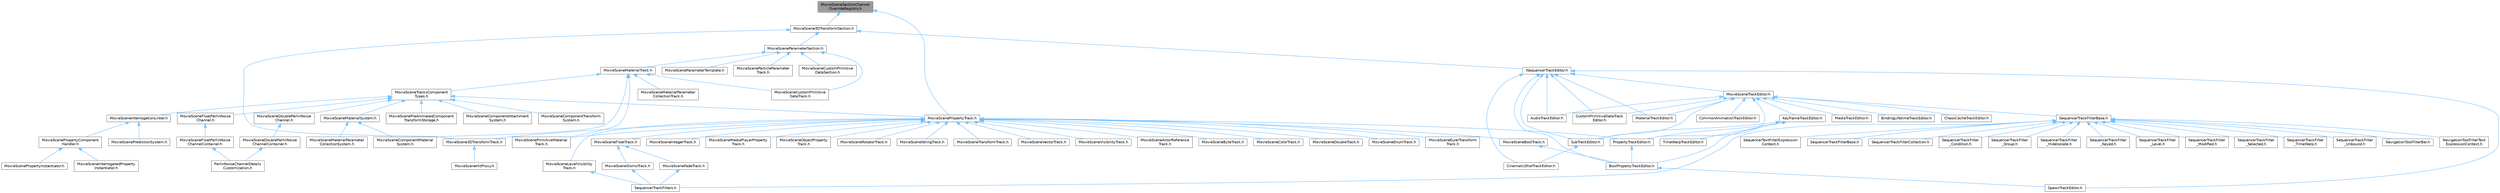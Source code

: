 digraph "MovieSceneSectionChannelOverrideRegistry.h"
{
 // INTERACTIVE_SVG=YES
 // LATEX_PDF_SIZE
  bgcolor="transparent";
  edge [fontname=Helvetica,fontsize=10,labelfontname=Helvetica,labelfontsize=10];
  node [fontname=Helvetica,fontsize=10,shape=box,height=0.2,width=0.4];
  Node1 [id="Node000001",label="MovieSceneSectionChannel\lOverrideRegistry.h",height=0.2,width=0.4,color="gray40", fillcolor="grey60", style="filled", fontcolor="black",tooltip=" "];
  Node1 -> Node2 [id="edge1_Node000001_Node000002",dir="back",color="steelblue1",style="solid",tooltip=" "];
  Node2 [id="Node000002",label="MovieScene3DTransformSection.h",height=0.2,width=0.4,color="grey40", fillcolor="white", style="filled",URL="$de/dab/MovieScene3DTransformSection_8h.html",tooltip=" "];
  Node2 -> Node3 [id="edge2_Node000002_Node000003",dir="back",color="steelblue1",style="solid",tooltip=" "];
  Node3 [id="Node000003",label="ISequencerTrackEditor.h",height=0.2,width=0.4,color="grey40", fillcolor="white", style="filled",URL="$df/dca/ISequencerTrackEditor_8h.html",tooltip=" "];
  Node3 -> Node4 [id="edge3_Node000003_Node000004",dir="back",color="steelblue1",style="solid",tooltip=" "];
  Node4 [id="Node000004",label="AudioTrackEditor.h",height=0.2,width=0.4,color="grey40", fillcolor="white", style="filled",URL="$dd/d96/AudioTrackEditor_8h.html",tooltip=" "];
  Node3 -> Node5 [id="edge4_Node000003_Node000005",dir="back",color="steelblue1",style="solid",tooltip=" "];
  Node5 [id="Node000005",label="BoolPropertyTrackEditor.h",height=0.2,width=0.4,color="grey40", fillcolor="white", style="filled",URL="$db/d07/BoolPropertyTrackEditor_8h.html",tooltip=" "];
  Node5 -> Node6 [id="edge5_Node000005_Node000006",dir="back",color="steelblue1",style="solid",tooltip=" "];
  Node6 [id="Node000006",label="SpawnTrackEditor.h",height=0.2,width=0.4,color="grey40", fillcolor="white", style="filled",URL="$d5/dac/SpawnTrackEditor_8h.html",tooltip=" "];
  Node3 -> Node7 [id="edge6_Node000003_Node000007",dir="back",color="steelblue1",style="solid",tooltip=" "];
  Node7 [id="Node000007",label="CinematicShotTrackEditor.h",height=0.2,width=0.4,color="grey40", fillcolor="white", style="filled",URL="$d3/d0c/CinematicShotTrackEditor_8h.html",tooltip=" "];
  Node3 -> Node8 [id="edge7_Node000003_Node000008",dir="back",color="steelblue1",style="solid",tooltip=" "];
  Node8 [id="Node000008",label="CustomPrimitiveDataTrack\lEditor.h",height=0.2,width=0.4,color="grey40", fillcolor="white", style="filled",URL="$dc/d8f/CustomPrimitiveDataTrackEditor_8h.html",tooltip=" "];
  Node3 -> Node9 [id="edge8_Node000003_Node000009",dir="back",color="steelblue1",style="solid",tooltip=" "];
  Node9 [id="Node000009",label="MaterialTrackEditor.h",height=0.2,width=0.4,color="grey40", fillcolor="white", style="filled",URL="$d1/d9f/MaterialTrackEditor_8h.html",tooltip=" "];
  Node3 -> Node10 [id="edge9_Node000003_Node000010",dir="back",color="steelblue1",style="solid",tooltip=" "];
  Node10 [id="Node000010",label="MovieSceneTrackEditor.h",height=0.2,width=0.4,color="grey40", fillcolor="white", style="filled",URL="$db/d6c/MovieSceneTrackEditor_8h.html",tooltip=" "];
  Node10 -> Node4 [id="edge10_Node000010_Node000004",dir="back",color="steelblue1",style="solid",tooltip=" "];
  Node10 -> Node11 [id="edge11_Node000010_Node000011",dir="back",color="steelblue1",style="solid",tooltip=" "];
  Node11 [id="Node000011",label="BindingLifetimeTrackEditor.h",height=0.2,width=0.4,color="grey40", fillcolor="white", style="filled",URL="$db/d3c/BindingLifetimeTrackEditor_8h.html",tooltip=" "];
  Node10 -> Node12 [id="edge12_Node000010_Node000012",dir="back",color="steelblue1",style="solid",tooltip=" "];
  Node12 [id="Node000012",label="ChaosCacheTrackEditor.h",height=0.2,width=0.4,color="grey40", fillcolor="white", style="filled",URL="$db/d36/ChaosCacheTrackEditor_8h.html",tooltip=" "];
  Node10 -> Node13 [id="edge13_Node000010_Node000013",dir="back",color="steelblue1",style="solid",tooltip=" "];
  Node13 [id="Node000013",label="CommonAnimationTrackEditor.h",height=0.2,width=0.4,color="grey40", fillcolor="white", style="filled",URL="$d9/d6e/CommonAnimationTrackEditor_8h.html",tooltip=" "];
  Node10 -> Node8 [id="edge14_Node000010_Node000008",dir="back",color="steelblue1",style="solid",tooltip=" "];
  Node10 -> Node14 [id="edge15_Node000010_Node000014",dir="back",color="steelblue1",style="solid",tooltip=" "];
  Node14 [id="Node000014",label="KeyframeTrackEditor.h",height=0.2,width=0.4,color="grey40", fillcolor="white", style="filled",URL="$dd/d47/KeyframeTrackEditor_8h.html",tooltip=" "];
  Node14 -> Node5 [id="edge16_Node000014_Node000005",dir="back",color="steelblue1",style="solid",tooltip=" "];
  Node14 -> Node15 [id="edge17_Node000014_Node000015",dir="back",color="steelblue1",style="solid",tooltip=" "];
  Node15 [id="Node000015",label="PropertyTrackEditor.h",height=0.2,width=0.4,color="grey40", fillcolor="white", style="filled",URL="$da/d9a/PropertyTrackEditor_8h.html",tooltip=" "];
  Node15 -> Node5 [id="edge18_Node000015_Node000005",dir="back",color="steelblue1",style="solid",tooltip=" "];
  Node14 -> Node16 [id="edge19_Node000014_Node000016",dir="back",color="steelblue1",style="solid",tooltip=" "];
  Node16 [id="Node000016",label="SubTrackEditor.h",height=0.2,width=0.4,color="grey40", fillcolor="white", style="filled",URL="$d8/d5b/SubTrackEditor_8h.html",tooltip=" "];
  Node16 -> Node7 [id="edge20_Node000016_Node000007",dir="back",color="steelblue1",style="solid",tooltip=" "];
  Node14 -> Node17 [id="edge21_Node000014_Node000017",dir="back",color="steelblue1",style="solid",tooltip=" "];
  Node17 [id="Node000017",label="TimeWarpTrackEditor.h",height=0.2,width=0.4,color="grey40", fillcolor="white", style="filled",URL="$dc/d2e/TimeWarpTrackEditor_8h.html",tooltip=" "];
  Node10 -> Node9 [id="edge22_Node000010_Node000009",dir="back",color="steelblue1",style="solid",tooltip=" "];
  Node10 -> Node18 [id="edge23_Node000010_Node000018",dir="back",color="steelblue1",style="solid",tooltip=" "];
  Node18 [id="Node000018",label="MediaTrackEditor.h",height=0.2,width=0.4,color="grey40", fillcolor="white", style="filled",URL="$d0/d41/MediaTrackEditor_8h.html",tooltip=" "];
  Node10 -> Node15 [id="edge24_Node000010_Node000015",dir="back",color="steelblue1",style="solid",tooltip=" "];
  Node10 -> Node19 [id="edge25_Node000010_Node000019",dir="back",color="steelblue1",style="solid",tooltip=" "];
  Node19 [id="Node000019",label="SequencerTrackFilterBase.h",height=0.2,width=0.4,color="grey40", fillcolor="white", style="filled",URL="$d8/def/Filters_2SequencerTrackFilterBase_8h.html",tooltip=" "];
  Node19 -> Node20 [id="edge26_Node000019_Node000020",dir="back",color="steelblue1",style="solid",tooltip=" "];
  Node20 [id="Node000020",label="NavigationToolFilterBar.h",height=0.2,width=0.4,color="grey40", fillcolor="white", style="filled",URL="$df/d14/NavigationToolFilterBar_8h.html",tooltip=" "];
  Node19 -> Node21 [id="edge27_Node000019_Node000021",dir="back",color="steelblue1",style="solid",tooltip=" "];
  Node21 [id="Node000021",label="NavigationToolFilterText\lExpressionContext.h",height=0.2,width=0.4,color="grey40", fillcolor="white", style="filled",URL="$d8/dd2/NavigationToolFilterTextExpressionContext_8h.html",tooltip=" "];
  Node19 -> Node22 [id="edge28_Node000019_Node000022",dir="back",color="steelblue1",style="solid",tooltip=" "];
  Node22 [id="Node000022",label="SequencerTextFilterExpression\lContext.h",height=0.2,width=0.4,color="grey40", fillcolor="white", style="filled",URL="$d0/d9f/SequencerTextFilterExpressionContext_8h.html",tooltip=" "];
  Node19 -> Node23 [id="edge29_Node000019_Node000023",dir="back",color="steelblue1",style="solid",tooltip=" "];
  Node23 [id="Node000023",label="SequencerTrackFilterBase.h",height=0.2,width=0.4,color="grey40", fillcolor="white", style="filled",URL="$d8/d4d/SequencerTrackFilterBase_8h.html",tooltip=" "];
  Node19 -> Node24 [id="edge30_Node000019_Node000024",dir="back",color="steelblue1",style="solid",tooltip=" "];
  Node24 [id="Node000024",label="SequencerTrackFilterCollection.h",height=0.2,width=0.4,color="grey40", fillcolor="white", style="filled",URL="$d8/de2/SequencerTrackFilterCollection_8h.html",tooltip=" "];
  Node19 -> Node25 [id="edge31_Node000019_Node000025",dir="back",color="steelblue1",style="solid",tooltip=" "];
  Node25 [id="Node000025",label="SequencerTrackFilter\l_Condition.h",height=0.2,width=0.4,color="grey40", fillcolor="white", style="filled",URL="$df/d17/SequencerTrackFilter__Condition_8h.html",tooltip=" "];
  Node19 -> Node26 [id="edge32_Node000019_Node000026",dir="back",color="steelblue1",style="solid",tooltip=" "];
  Node26 [id="Node000026",label="SequencerTrackFilter\l_Group.h",height=0.2,width=0.4,color="grey40", fillcolor="white", style="filled",URL="$da/dea/SequencerTrackFilter__Group_8h.html",tooltip=" "];
  Node19 -> Node27 [id="edge33_Node000019_Node000027",dir="back",color="steelblue1",style="solid",tooltip=" "];
  Node27 [id="Node000027",label="SequencerTrackFilter\l_HideIsolate.h",height=0.2,width=0.4,color="grey40", fillcolor="white", style="filled",URL="$d3/d55/SequencerTrackFilter__HideIsolate_8h.html",tooltip=" "];
  Node19 -> Node28 [id="edge34_Node000019_Node000028",dir="back",color="steelblue1",style="solid",tooltip=" "];
  Node28 [id="Node000028",label="SequencerTrackFilter\l_Keyed.h",height=0.2,width=0.4,color="grey40", fillcolor="white", style="filled",URL="$d4/d2d/SequencerTrackFilter__Keyed_8h.html",tooltip=" "];
  Node19 -> Node29 [id="edge35_Node000019_Node000029",dir="back",color="steelblue1",style="solid",tooltip=" "];
  Node29 [id="Node000029",label="SequencerTrackFilter\l_Level.h",height=0.2,width=0.4,color="grey40", fillcolor="white", style="filled",URL="$d2/d6c/SequencerTrackFilter__Level_8h.html",tooltip=" "];
  Node19 -> Node30 [id="edge36_Node000019_Node000030",dir="back",color="steelblue1",style="solid",tooltip=" "];
  Node30 [id="Node000030",label="SequencerTrackFilter\l_Modified.h",height=0.2,width=0.4,color="grey40", fillcolor="white", style="filled",URL="$d0/dd9/SequencerTrackFilter__Modified_8h.html",tooltip=" "];
  Node19 -> Node31 [id="edge37_Node000019_Node000031",dir="back",color="steelblue1",style="solid",tooltip=" "];
  Node31 [id="Node000031",label="SequencerTrackFilter\l_Selected.h",height=0.2,width=0.4,color="grey40", fillcolor="white", style="filled",URL="$dc/d54/SequencerTrackFilter__Selected_8h.html",tooltip=" "];
  Node19 -> Node32 [id="edge38_Node000019_Node000032",dir="back",color="steelblue1",style="solid",tooltip=" "];
  Node32 [id="Node000032",label="SequencerTrackFilter\l_TimeWarp.h",height=0.2,width=0.4,color="grey40", fillcolor="white", style="filled",URL="$d6/dd0/SequencerTrackFilter__TimeWarp_8h.html",tooltip=" "];
  Node19 -> Node33 [id="edge39_Node000019_Node000033",dir="back",color="steelblue1",style="solid",tooltip=" "];
  Node33 [id="Node000033",label="SequencerTrackFilter\l_Unbound.h",height=0.2,width=0.4,color="grey40", fillcolor="white", style="filled",URL="$d0/dd1/SequencerTrackFilter__Unbound_8h.html",tooltip=" "];
  Node19 -> Node34 [id="edge40_Node000019_Node000034",dir="back",color="steelblue1",style="solid",tooltip=" "];
  Node34 [id="Node000034",label="SequencerTrackFilters.h",height=0.2,width=0.4,color="grey40", fillcolor="white", style="filled",URL="$df/d72/SequencerTrackFilters_8h.html",tooltip=" "];
  Node10 -> Node16 [id="edge41_Node000010_Node000016",dir="back",color="steelblue1",style="solid",tooltip=" "];
  Node3 -> Node6 [id="edge42_Node000003_Node000006",dir="back",color="steelblue1",style="solid",tooltip=" "];
  Node3 -> Node16 [id="edge43_Node000003_Node000016",dir="back",color="steelblue1",style="solid",tooltip=" "];
  Node2 -> Node35 [id="edge44_Node000002_Node000035",dir="back",color="steelblue1",style="solid",tooltip=" "];
  Node35 [id="Node000035",label="MovieScene3DTransformTrack.h",height=0.2,width=0.4,color="grey40", fillcolor="white", style="filled",URL="$d9/d06/MovieScene3DTransformTrack_8h.html",tooltip=" "];
  Node35 -> Node36 [id="edge45_Node000035_Node000036",dir="back",color="steelblue1",style="solid",tooltip=" "];
  Node36 [id="Node000036",label="MovieSceneHitProxy.h",height=0.2,width=0.4,color="grey40", fillcolor="white", style="filled",URL="$d0/d01/MovieSceneHitProxy_8h.html",tooltip=" "];
  Node2 -> Node37 [id="edge46_Node000002_Node000037",dir="back",color="steelblue1",style="solid",tooltip=" "];
  Node37 [id="Node000037",label="MovieSceneParameterSection.h",height=0.2,width=0.4,color="grey40", fillcolor="white", style="filled",URL="$de/d65/MovieSceneParameterSection_8h.html",tooltip=" "];
  Node37 -> Node38 [id="edge47_Node000037_Node000038",dir="back",color="steelblue1",style="solid",tooltip=" "];
  Node38 [id="Node000038",label="MovieSceneCustomPrimitive\lDataSection.h",height=0.2,width=0.4,color="grey40", fillcolor="white", style="filled",URL="$d2/d78/MovieSceneCustomPrimitiveDataSection_8h.html",tooltip=" "];
  Node37 -> Node39 [id="edge48_Node000037_Node000039",dir="back",color="steelblue1",style="solid",tooltip=" "];
  Node39 [id="Node000039",label="MovieSceneCustomPrimitive\lDataTrack.h",height=0.2,width=0.4,color="grey40", fillcolor="white", style="filled",URL="$db/d39/MovieSceneCustomPrimitiveDataTrack_8h.html",tooltip=" "];
  Node37 -> Node40 [id="edge49_Node000037_Node000040",dir="back",color="steelblue1",style="solid",tooltip=" "];
  Node40 [id="Node000040",label="MovieSceneMaterialTrack.h",height=0.2,width=0.4,color="grey40", fillcolor="white", style="filled",URL="$d8/d92/MovieSceneMaterialTrack_8h.html",tooltip=" "];
  Node40 -> Node41 [id="edge50_Node000040_Node000041",dir="back",color="steelblue1",style="solid",tooltip=" "];
  Node41 [id="Node000041",label="MovieSceneComponentMaterial\lSystem.h",height=0.2,width=0.4,color="grey40", fillcolor="white", style="filled",URL="$d7/d7c/MovieSceneComponentMaterialSystem_8h.html",tooltip=" "];
  Node40 -> Node39 [id="edge51_Node000040_Node000039",dir="back",color="steelblue1",style="solid",tooltip=" "];
  Node40 -> Node42 [id="edge52_Node000040_Node000042",dir="back",color="steelblue1",style="solid",tooltip=" "];
  Node42 [id="Node000042",label="MovieSceneMaterialParameter\lCollectionTrack.h",height=0.2,width=0.4,color="grey40", fillcolor="white", style="filled",URL="$d7/dc8/MovieSceneMaterialParameterCollectionTrack_8h.html",tooltip=" "];
  Node40 -> Node43 [id="edge53_Node000040_Node000043",dir="back",color="steelblue1",style="solid",tooltip=" "];
  Node43 [id="Node000043",label="MovieScenePrimitiveMaterial\lTrack.h",height=0.2,width=0.4,color="grey40", fillcolor="white", style="filled",URL="$dc/dc4/MovieScenePrimitiveMaterialTrack_8h.html",tooltip=" "];
  Node40 -> Node44 [id="edge54_Node000040_Node000044",dir="back",color="steelblue1",style="solid",tooltip=" "];
  Node44 [id="Node000044",label="MovieSceneTracksComponent\lTypes.h",height=0.2,width=0.4,color="grey40", fillcolor="white", style="filled",URL="$d5/d6a/MovieSceneTracksComponentTypes_8h.html",tooltip=" "];
  Node44 -> Node45 [id="edge55_Node000044_Node000045",dir="back",color="steelblue1",style="solid",tooltip=" "];
  Node45 [id="Node000045",label="MovieSceneComponentAttachment\lSystem.h",height=0.2,width=0.4,color="grey40", fillcolor="white", style="filled",URL="$d9/db3/MovieSceneComponentAttachmentSystem_8h.html",tooltip=" "];
  Node44 -> Node46 [id="edge56_Node000044_Node000046",dir="back",color="steelblue1",style="solid",tooltip=" "];
  Node46 [id="Node000046",label="MovieSceneComponentTransform\lSystem.h",height=0.2,width=0.4,color="grey40", fillcolor="white", style="filled",URL="$d1/d3e/MovieSceneComponentTransformSystem_8h.html",tooltip=" "];
  Node44 -> Node47 [id="edge57_Node000044_Node000047",dir="back",color="steelblue1",style="solid",tooltip=" "];
  Node47 [id="Node000047",label="MovieSceneDoublePerlinNoise\lChannel.h",height=0.2,width=0.4,color="grey40", fillcolor="white", style="filled",URL="$d9/d50/MovieSceneDoublePerlinNoiseChannel_8h.html",tooltip=" "];
  Node47 -> Node48 [id="edge58_Node000047_Node000048",dir="back",color="steelblue1",style="solid",tooltip=" "];
  Node48 [id="Node000048",label="MovieSceneDoublePerlinNoise\lChannelContainer.h",height=0.2,width=0.4,color="grey40", fillcolor="white", style="filled",URL="$de/dae/MovieSceneDoublePerlinNoiseChannelContainer_8h.html",tooltip=" "];
  Node48 -> Node49 [id="edge59_Node000048_Node000049",dir="back",color="steelblue1",style="solid",tooltip=" "];
  Node49 [id="Node000049",label="PerlinNoiseChannelDetails\lCustomization.h",height=0.2,width=0.4,color="grey40", fillcolor="white", style="filled",URL="$d6/df3/PerlinNoiseChannelDetailsCustomization_8h.html",tooltip=" "];
  Node44 -> Node50 [id="edge60_Node000044_Node000050",dir="back",color="steelblue1",style="solid",tooltip=" "];
  Node50 [id="Node000050",label="MovieSceneFloatPerlinNoise\lChannel.h",height=0.2,width=0.4,color="grey40", fillcolor="white", style="filled",URL="$d2/d9d/MovieSceneFloatPerlinNoiseChannel_8h.html",tooltip=" "];
  Node50 -> Node51 [id="edge61_Node000050_Node000051",dir="back",color="steelblue1",style="solid",tooltip=" "];
  Node51 [id="Node000051",label="MovieSceneFloatPerlinNoise\lChannelContainer.h",height=0.2,width=0.4,color="grey40", fillcolor="white", style="filled",URL="$d6/dcb/MovieSceneFloatPerlinNoiseChannelContainer_8h.html",tooltip=" "];
  Node51 -> Node49 [id="edge62_Node000051_Node000049",dir="back",color="steelblue1",style="solid",tooltip=" "];
  Node44 -> Node52 [id="edge63_Node000044_Node000052",dir="back",color="steelblue1",style="solid",tooltip=" "];
  Node52 [id="Node000052",label="MovieSceneInterrogationLinker.h",height=0.2,width=0.4,color="grey40", fillcolor="white", style="filled",URL="$d9/d6a/MovieSceneInterrogationLinker_8h.html",tooltip=" "];
  Node52 -> Node53 [id="edge64_Node000052_Node000053",dir="back",color="steelblue1",style="solid",tooltip=" "];
  Node53 [id="Node000053",label="MovieScenePredictionSystem.h",height=0.2,width=0.4,color="grey40", fillcolor="white", style="filled",URL="$dc/d7f/MovieScenePredictionSystem_8h.html",tooltip=" "];
  Node52 -> Node54 [id="edge65_Node000052_Node000054",dir="back",color="steelblue1",style="solid",tooltip=" "];
  Node54 [id="Node000054",label="MovieScenePropertyComponent\lHandler.h",height=0.2,width=0.4,color="grey40", fillcolor="white", style="filled",URL="$d1/d1c/MovieScenePropertyComponentHandler_8h.html",tooltip=" "];
  Node54 -> Node55 [id="edge66_Node000054_Node000055",dir="back",color="steelblue1",style="solid",tooltip=" "];
  Node55 [id="Node000055",label="MovieSceneInterrogatedProperty\lInstantiator.h",height=0.2,width=0.4,color="grey40", fillcolor="white", style="filled",URL="$df/d43/MovieSceneInterrogatedPropertyInstantiator_8h.html",tooltip=" "];
  Node54 -> Node56 [id="edge67_Node000054_Node000056",dir="back",color="steelblue1",style="solid",tooltip=" "];
  Node56 [id="Node000056",label="MovieScenePropertyInstantiator.h",height=0.2,width=0.4,color="grey40", fillcolor="white", style="filled",URL="$d2/ddc/MovieScenePropertyInstantiator_8h.html",tooltip=" "];
  Node44 -> Node57 [id="edge68_Node000044_Node000057",dir="back",color="steelblue1",style="solid",tooltip=" "];
  Node57 [id="Node000057",label="MovieSceneMaterialSystem.h",height=0.2,width=0.4,color="grey40", fillcolor="white", style="filled",URL="$d2/d2f/MovieSceneMaterialSystem_8h.html",tooltip=" "];
  Node57 -> Node41 [id="edge69_Node000057_Node000041",dir="back",color="steelblue1",style="solid",tooltip=" "];
  Node57 -> Node58 [id="edge70_Node000057_Node000058",dir="back",color="steelblue1",style="solid",tooltip=" "];
  Node58 [id="Node000058",label="MovieSceneMaterialParameter\lCollectionSystem.h",height=0.2,width=0.4,color="grey40", fillcolor="white", style="filled",URL="$d4/d18/MovieSceneMaterialParameterCollectionSystem_8h.html",tooltip=" "];
  Node44 -> Node59 [id="edge71_Node000044_Node000059",dir="back",color="steelblue1",style="solid",tooltip=" "];
  Node59 [id="Node000059",label="MovieScenePreAnimatedComponent\lTransformStorage.h",height=0.2,width=0.4,color="grey40", fillcolor="white", style="filled",URL="$d9/d84/MovieScenePreAnimatedComponentTransformStorage_8h.html",tooltip=" "];
  Node44 -> Node60 [id="edge72_Node000044_Node000060",dir="back",color="steelblue1",style="solid",tooltip=" "];
  Node60 [id="Node000060",label="MovieScenePropertyTrack.h",height=0.2,width=0.4,color="grey40", fillcolor="white", style="filled",URL="$da/d0c/MovieScenePropertyTrack_8h.html",tooltip=" "];
  Node60 -> Node35 [id="edge73_Node000060_Node000035",dir="back",color="steelblue1",style="solid",tooltip=" "];
  Node60 -> Node61 [id="edge74_Node000060_Node000061",dir="back",color="steelblue1",style="solid",tooltip=" "];
  Node61 [id="Node000061",label="MovieSceneActorReference\lTrack.h",height=0.2,width=0.4,color="grey40", fillcolor="white", style="filled",URL="$d9/d9b/MovieSceneActorReferenceTrack_8h.html",tooltip=" "];
  Node60 -> Node62 [id="edge75_Node000060_Node000062",dir="back",color="steelblue1",style="solid",tooltip=" "];
  Node62 [id="Node000062",label="MovieSceneBoolTrack.h",height=0.2,width=0.4,color="grey40", fillcolor="white", style="filled",URL="$d7/ddf/MovieSceneBoolTrack_8h.html",tooltip=" "];
  Node62 -> Node5 [id="edge76_Node000062_Node000005",dir="back",color="steelblue1",style="solid",tooltip=" "];
  Node60 -> Node63 [id="edge77_Node000060_Node000063",dir="back",color="steelblue1",style="solid",tooltip=" "];
  Node63 [id="Node000063",label="MovieSceneByteTrack.h",height=0.2,width=0.4,color="grey40", fillcolor="white", style="filled",URL="$dc/d79/MovieSceneByteTrack_8h.html",tooltip=" "];
  Node60 -> Node64 [id="edge78_Node000060_Node000064",dir="back",color="steelblue1",style="solid",tooltip=" "];
  Node64 [id="Node000064",label="MovieSceneColorTrack.h",height=0.2,width=0.4,color="grey40", fillcolor="white", style="filled",URL="$d8/df9/MovieSceneColorTrack_8h.html",tooltip=" "];
  Node60 -> Node65 [id="edge79_Node000060_Node000065",dir="back",color="steelblue1",style="solid",tooltip=" "];
  Node65 [id="Node000065",label="MovieSceneDoubleTrack.h",height=0.2,width=0.4,color="grey40", fillcolor="white", style="filled",URL="$de/d31/MovieSceneDoubleTrack_8h.html",tooltip=" "];
  Node60 -> Node66 [id="edge80_Node000060_Node000066",dir="back",color="steelblue1",style="solid",tooltip=" "];
  Node66 [id="Node000066",label="MovieSceneEnumTrack.h",height=0.2,width=0.4,color="grey40", fillcolor="white", style="filled",URL="$d6/d95/MovieSceneEnumTrack_8h.html",tooltip=" "];
  Node60 -> Node67 [id="edge81_Node000060_Node000067",dir="back",color="steelblue1",style="solid",tooltip=" "];
  Node67 [id="Node000067",label="MovieSceneEulerTransform\lTrack.h",height=0.2,width=0.4,color="grey40", fillcolor="white", style="filled",URL="$d7/d3a/MovieSceneEulerTransformTrack_8h.html",tooltip=" "];
  Node60 -> Node68 [id="edge82_Node000060_Node000068",dir="back",color="steelblue1",style="solid",tooltip=" "];
  Node68 [id="Node000068",label="MovieSceneFloatTrack.h",height=0.2,width=0.4,color="grey40", fillcolor="white", style="filled",URL="$dc/d88/MovieSceneFloatTrack_8h.html",tooltip=" "];
  Node68 -> Node69 [id="edge83_Node000068_Node000069",dir="back",color="steelblue1",style="solid",tooltip=" "];
  Node69 [id="Node000069",label="MovieSceneFadeTrack.h",height=0.2,width=0.4,color="grey40", fillcolor="white", style="filled",URL="$d3/dd6/MovieSceneFadeTrack_8h.html",tooltip=" "];
  Node69 -> Node34 [id="edge84_Node000069_Node000034",dir="back",color="steelblue1",style="solid",tooltip=" "];
  Node68 -> Node70 [id="edge85_Node000068_Node000070",dir="back",color="steelblue1",style="solid",tooltip=" "];
  Node70 [id="Node000070",label="MovieSceneSlomoTrack.h",height=0.2,width=0.4,color="grey40", fillcolor="white", style="filled",URL="$d3/d88/MovieSceneSlomoTrack_8h.html",tooltip=" "];
  Node70 -> Node34 [id="edge86_Node000070_Node000034",dir="back",color="steelblue1",style="solid",tooltip=" "];
  Node60 -> Node71 [id="edge87_Node000060_Node000071",dir="back",color="steelblue1",style="solid",tooltip=" "];
  Node71 [id="Node000071",label="MovieSceneIntegerTrack.h",height=0.2,width=0.4,color="grey40", fillcolor="white", style="filled",URL="$d9/d1a/MovieSceneIntegerTrack_8h.html",tooltip=" "];
  Node60 -> Node72 [id="edge88_Node000060_Node000072",dir="back",color="steelblue1",style="solid",tooltip=" "];
  Node72 [id="Node000072",label="MovieSceneLevelVisibility\lTrack.h",height=0.2,width=0.4,color="grey40", fillcolor="white", style="filled",URL="$d8/dae/MovieSceneLevelVisibilityTrack_8h.html",tooltip=" "];
  Node72 -> Node34 [id="edge89_Node000072_Node000034",dir="back",color="steelblue1",style="solid",tooltip=" "];
  Node60 -> Node73 [id="edge90_Node000060_Node000073",dir="back",color="steelblue1",style="solid",tooltip=" "];
  Node73 [id="Node000073",label="MovieSceneMediaPlayerProperty\lTrack.h",height=0.2,width=0.4,color="grey40", fillcolor="white", style="filled",URL="$d4/da1/MovieSceneMediaPlayerPropertyTrack_8h.html",tooltip=" "];
  Node60 -> Node74 [id="edge91_Node000060_Node000074",dir="back",color="steelblue1",style="solid",tooltip=" "];
  Node74 [id="Node000074",label="MovieSceneObjectProperty\lTrack.h",height=0.2,width=0.4,color="grey40", fillcolor="white", style="filled",URL="$dc/da9/MovieSceneObjectPropertyTrack_8h.html",tooltip=" "];
  Node60 -> Node43 [id="edge92_Node000060_Node000043",dir="back",color="steelblue1",style="solid",tooltip=" "];
  Node60 -> Node75 [id="edge93_Node000060_Node000075",dir="back",color="steelblue1",style="solid",tooltip=" "];
  Node75 [id="Node000075",label="MovieSceneRotatorTrack.h",height=0.2,width=0.4,color="grey40", fillcolor="white", style="filled",URL="$d3/d8f/MovieSceneRotatorTrack_8h.html",tooltip=" "];
  Node60 -> Node76 [id="edge94_Node000060_Node000076",dir="back",color="steelblue1",style="solid",tooltip=" "];
  Node76 [id="Node000076",label="MovieSceneStringTrack.h",height=0.2,width=0.4,color="grey40", fillcolor="white", style="filled",URL="$dd/d54/MovieSceneStringTrack_8h.html",tooltip=" "];
  Node60 -> Node77 [id="edge95_Node000060_Node000077",dir="back",color="steelblue1",style="solid",tooltip=" "];
  Node77 [id="Node000077",label="MovieSceneTransformTrack.h",height=0.2,width=0.4,color="grey40", fillcolor="white", style="filled",URL="$df/d57/MovieSceneTransformTrack_8h.html",tooltip=" "];
  Node60 -> Node78 [id="edge96_Node000060_Node000078",dir="back",color="steelblue1",style="solid",tooltip=" "];
  Node78 [id="Node000078",label="MovieSceneVectorTrack.h",height=0.2,width=0.4,color="grey40", fillcolor="white", style="filled",URL="$d8/d5e/MovieSceneVectorTrack_8h.html",tooltip=" "];
  Node60 -> Node79 [id="edge97_Node000060_Node000079",dir="back",color="steelblue1",style="solid",tooltip=" "];
  Node79 [id="Node000079",label="MovieSceneVisibilityTrack.h",height=0.2,width=0.4,color="grey40", fillcolor="white", style="filled",URL="$dd/d5e/MovieSceneVisibilityTrack_8h.html",tooltip=" "];
  Node60 -> Node15 [id="edge98_Node000060_Node000015",dir="back",color="steelblue1",style="solid",tooltip=" "];
  Node37 -> Node80 [id="edge99_Node000037_Node000080",dir="back",color="steelblue1",style="solid",tooltip=" "];
  Node80 [id="Node000080",label="MovieSceneParameterTemplate.h",height=0.2,width=0.4,color="grey40", fillcolor="white", style="filled",URL="$d9/df3/MovieSceneParameterTemplate_8h.html",tooltip=" "];
  Node37 -> Node81 [id="edge100_Node000037_Node000081",dir="back",color="steelblue1",style="solid",tooltip=" "];
  Node81 [id="Node000081",label="MovieSceneParticleParameter\lTrack.h",height=0.2,width=0.4,color="grey40", fillcolor="white", style="filled",URL="$d2/d09/MovieSceneParticleParameterTrack_8h.html",tooltip=" "];
  Node1 -> Node60 [id="edge101_Node000001_Node000060",dir="back",color="steelblue1",style="solid",tooltip=" "];
}
